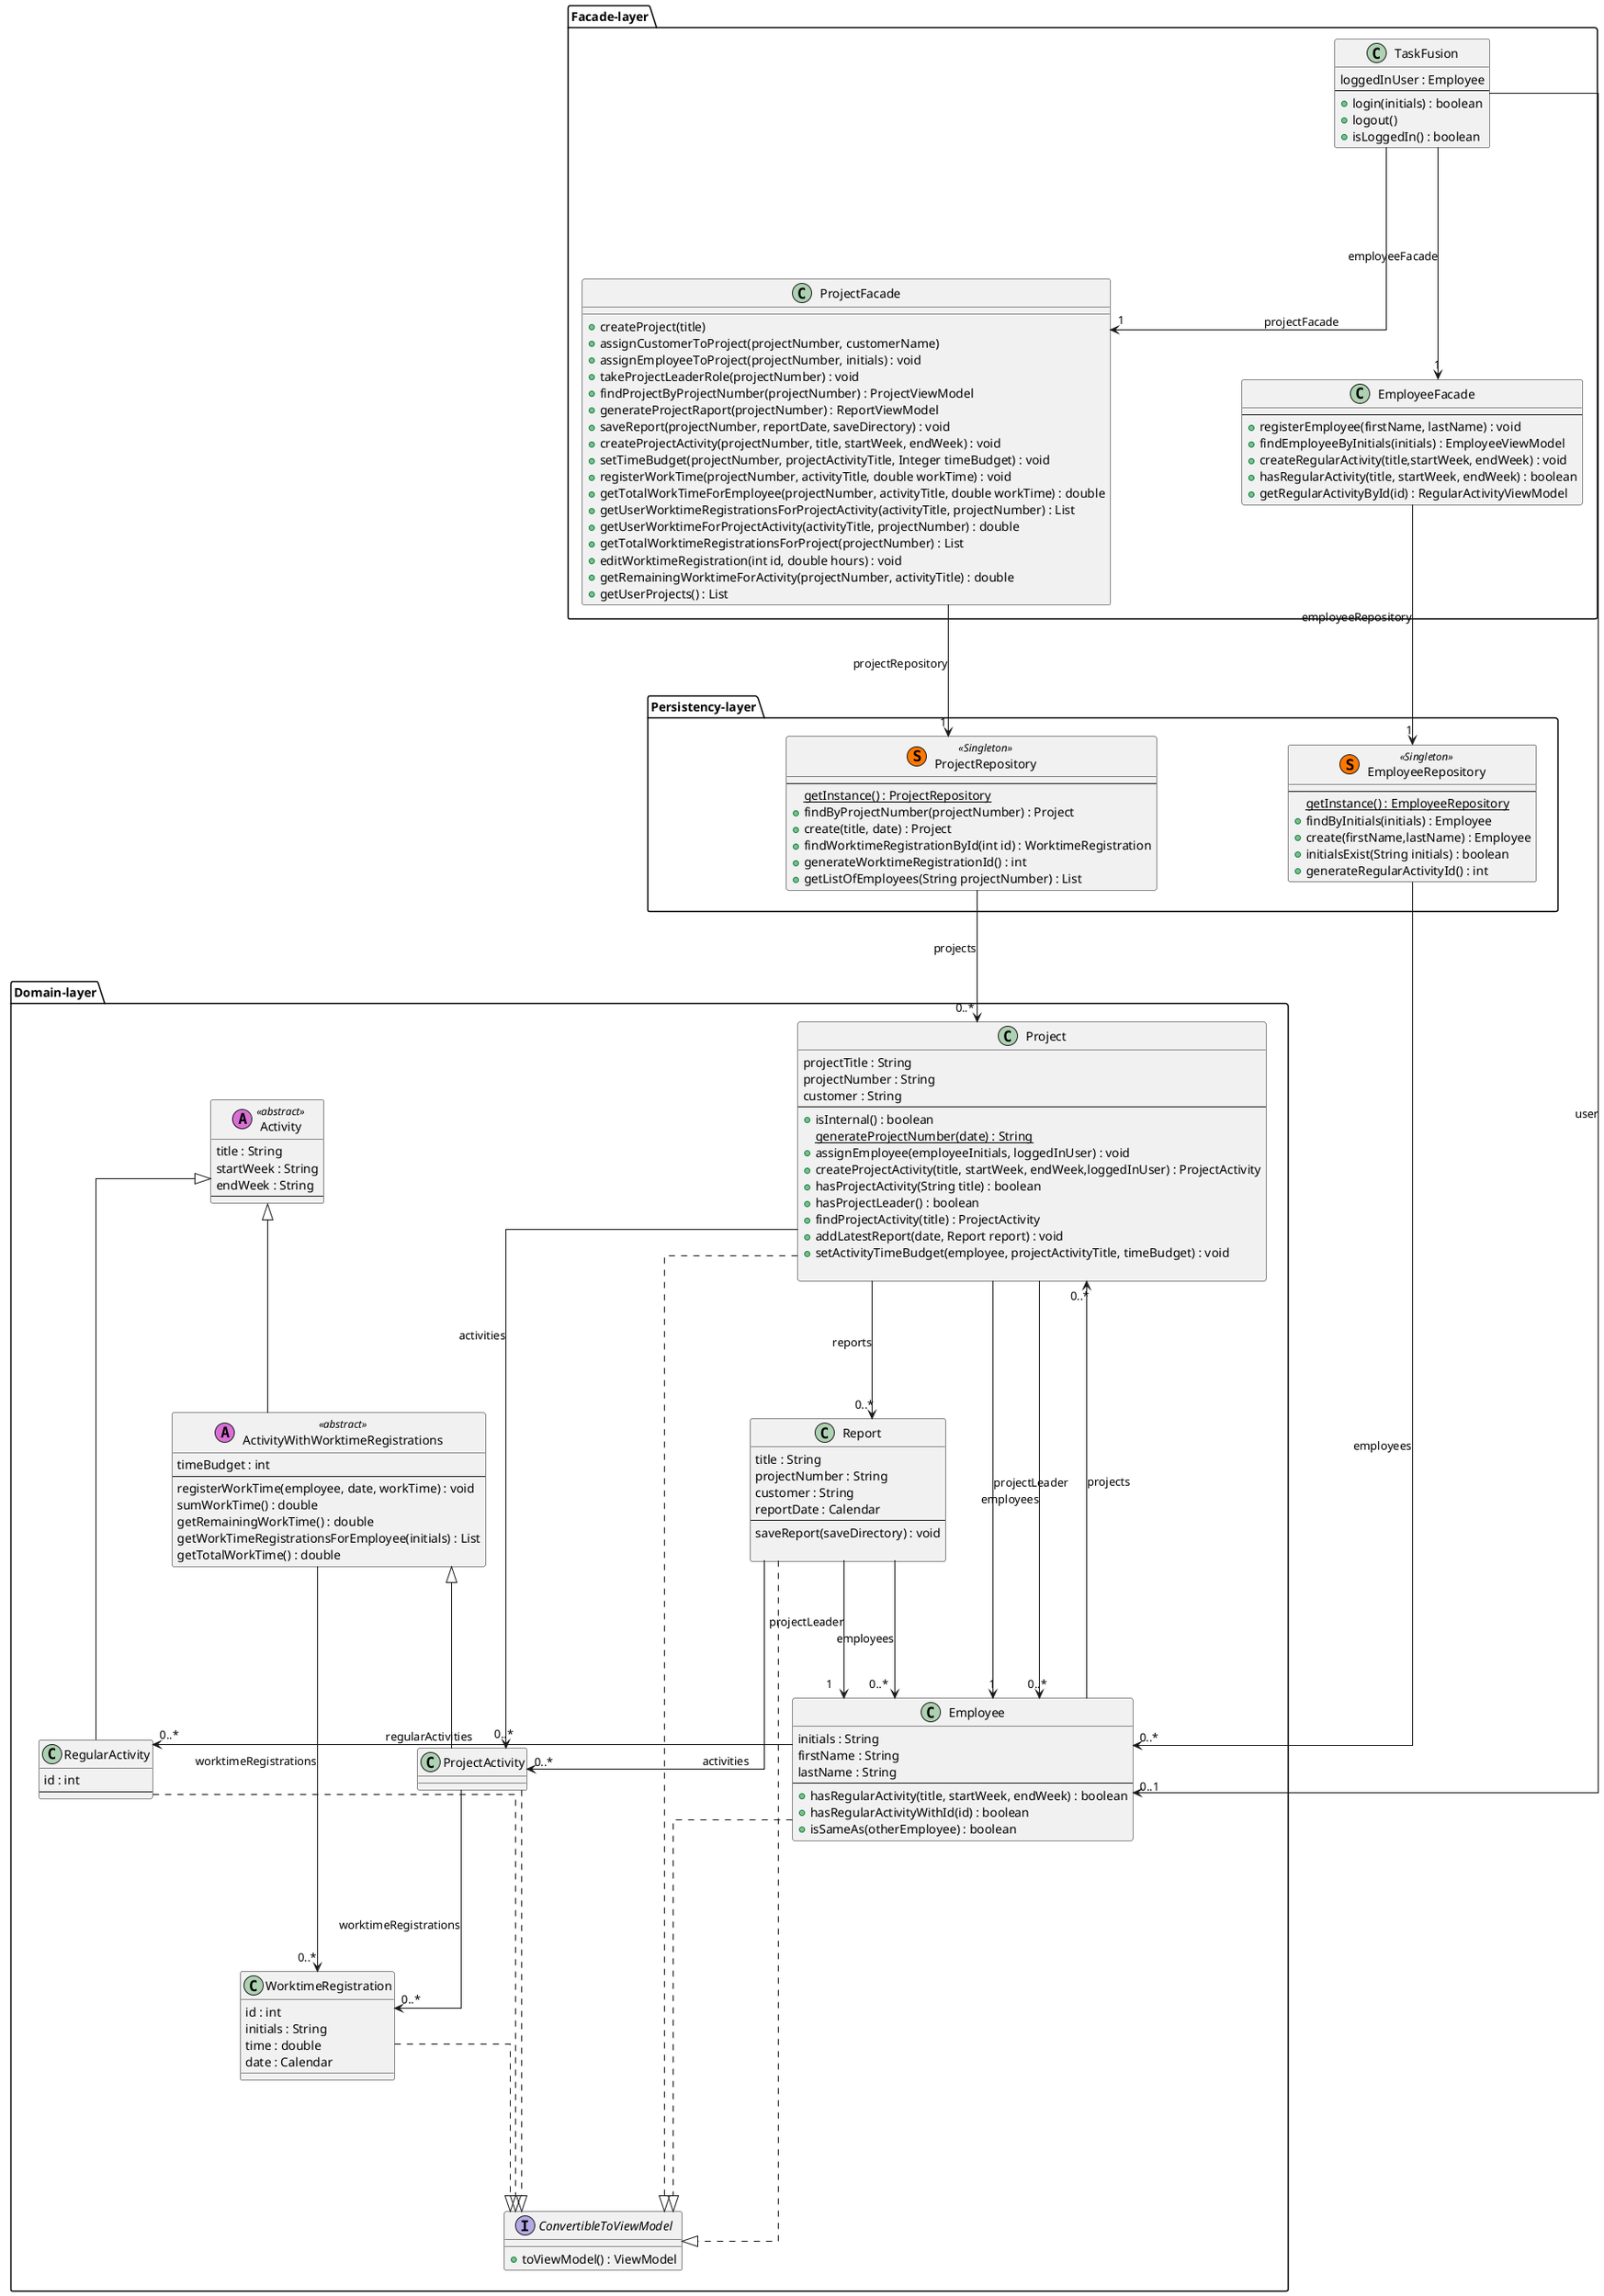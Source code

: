 @startuml ClassDiagram_full
skinparam linetype ortho
skinparam Nodesep 150
skinparam Ranksep 150





package "Facade-layer" as FacadeLayer {

    class "TaskFusion" as app{
        loggedInUser : Employee
        --
        + login(initials) : boolean
        + logout()
        + isLoggedIn() : boolean
    }

    class EmployeeFacade {
        --
        + registerEmployee(firstName, lastName) : void
        + findEmployeeByInitials(initials) : EmployeeViewModel
        + createRegularActivity(title,startWeek, endWeek) : void
        + hasRegularActivity(title, startWeek, endWeek) : boolean
        + getRegularActivityById(id) : RegularActivityViewModel
    }

    class ProjectFacade {
        + createProject(title)
        + assignCustomerToProject(projectNumber, customerName)
        + assignEmployeeToProject(projectNumber, initials) : void
        + takeProjectLeaderRole(projectNumber) : void
        + findProjectByProjectNumber(projectNumber) : ProjectViewModel
        + generateProjectRaport(projectNumber) : ReportViewModel
        + saveReport(projectNumber, reportDate, saveDirectory) : void
        + createProjectActivity(projectNumber, title, startWeek, endWeek) : void
        + setTimeBudget(projectNumber, projectActivityTitle, Integer timeBudget) : void
        + registerWorkTime(projectNumber, activityTitle, double workTime) : void
        + getTotalWorkTimeForEmployee(projectNumber, activityTitle, double workTime) : double
        + getUserWorktimeRegistrationsForProjectActivity(activityTitle, projectNumber) : List
        + getUserWorktimeForProjectActivity(activityTitle, projectNumber) : double
        + getTotalWorktimeRegistrationsForProject(projectNumber) : List
        + editWorktimeRegistration(int id, double hours) : void
        + getRemainingWorktimeForActivity(projectNumber, activityTitle) : double
        + getUserProjects() : List

    }
}


package "Persistency-layer" as PersistencyLayer {
    class ProjectRepository << (S,#FF7700) Singleton >>{
        --
        {static} getInstance() : ProjectRepository
        + findByProjectNumber(projectNumber) : Project
        + create(title, date) : Project
        + findWorktimeRegistrationById(int id) : WorktimeRegistration
        + generateWorktimeRegistrationId() : int
        + getListOfEmployees(String projectNumber) : List
    }

    class EmployeeRepository << (S,#FF7700) Singleton >>{
        --
        {static} getInstance() : EmployeeRepository
        + findByInitials(initials) : Employee
        + create(firstName,lastName) : Employee
        + initialsExist(String initials) : boolean
        + generateRegularActivityId() : int
    }

}


package "Domain-layer" as DomainLayer {

    interface ConvertibleToViewModel{
        + toViewModel() : ViewModel
    }

    class Report {
        title : String 
        projectNumber : String 
        customer : String 
        reportDate : Calendar
        --
        saveReport(saveDirectory) : void
        
    }

    class Project{
        projectTitle : String 
        projectNumber : String
        customer : String
        --
        + isInternal() : boolean
        {static} generateProjectNumber(date) : String
        + assignEmployee(employeeInitials, loggedInUser) : void
        + createProjectActivity(title, startWeek, endWeek,loggedInUser) : ProjectActivity 
        + hasProjectActivity(String title) : boolean
        + hasProjectLeader() : boolean
        + findProjectActivity(title) : ProjectActivity
        + addLatestReport(date, Report report) : void
        + setActivityTimeBudget(employee, projectActivityTitle, timeBudget) : void

    }

    class ActivityWithWorktimeRegistrations <<(A, orchid)abstract>> {
        timeBudget : int
        --
        registerWorkTime(employee, date, workTime) : void
        sumWorkTime() : double
        getRemainingWorkTime() : double
        getWorkTimeRegistrationsForEmployee(initials) : List
        getTotalWorkTime() : double
    }

    class ProjectActivity{
        
    }

    class Activity <<(A, orchid)abstract>>{
        title : String
        startWeek : String
        endWeek : String
        --
    }
    class RegularActivity{
        id : int
        --
    }

    class Employee{
        initials : String
        firstName : String
        lastName : String
        --
        + hasRegularActivity(title, startWeek, endWeek) : boolean
        + hasRegularActivityWithId(id) : boolean
        + isSameAs(otherEmployee) : boolean
    }

    class WorktimeRegistration {
        id : int
        initials : String
        time : double
        date : Calendar
    }

}

PersistencyLayer -d[hidden]-> DomainLayer

app --> "1" ProjectFacade : projectFacade
app --> "1" EmployeeFacade : employeeFacade

ProjectFacade --> "1" ProjectRepository : projectRepository
EmployeeFacade --> "1" EmployeeRepository : employeeRepository

ProjectRepository --> "0..*" Project : projects
Project --> "0..*" Report : reports

EmployeeRepository --> "0..*" Employee : employees

app --> "0..1" Employee : user

Activity <|-- ActivityWithWorktimeRegistrations
ActivityWithWorktimeRegistrations <|-- ProjectActivity
Activity <|-- RegularActivity
ActivityWithWorktimeRegistrations -->"0..*" WorktimeRegistration : worktimeRegistrations

Project --> "1" Employee : projectLeader
Project --> "0..*" Employee : employees
Employee --> "0..*" Project : projects
Project -> "0..*" ProjectActivity : activities
Employee -> "0..*" RegularActivity : regularActivities

Report --> "1" Employee : projectLeader
Report --> "0..*" Employee : employees
Report --> "0..*" ProjectActivity : activities

ProjectActivity --> "0..*" WorktimeRegistration : worktimeRegistrations

'Employee --> "0..*" WorktimeRegistrations : worktimeRegistrations
Project ..|> ConvertibleToViewModel
Employee ..|> ConvertibleToViewModel
ProjectActivity ..|> ConvertibleToViewModel
RegularActivity ..|> ConvertibleToViewModel
WorktimeRegistration ..|> ConvertibleToViewModel
Report ..|> ConvertibleToViewModel

@enduml